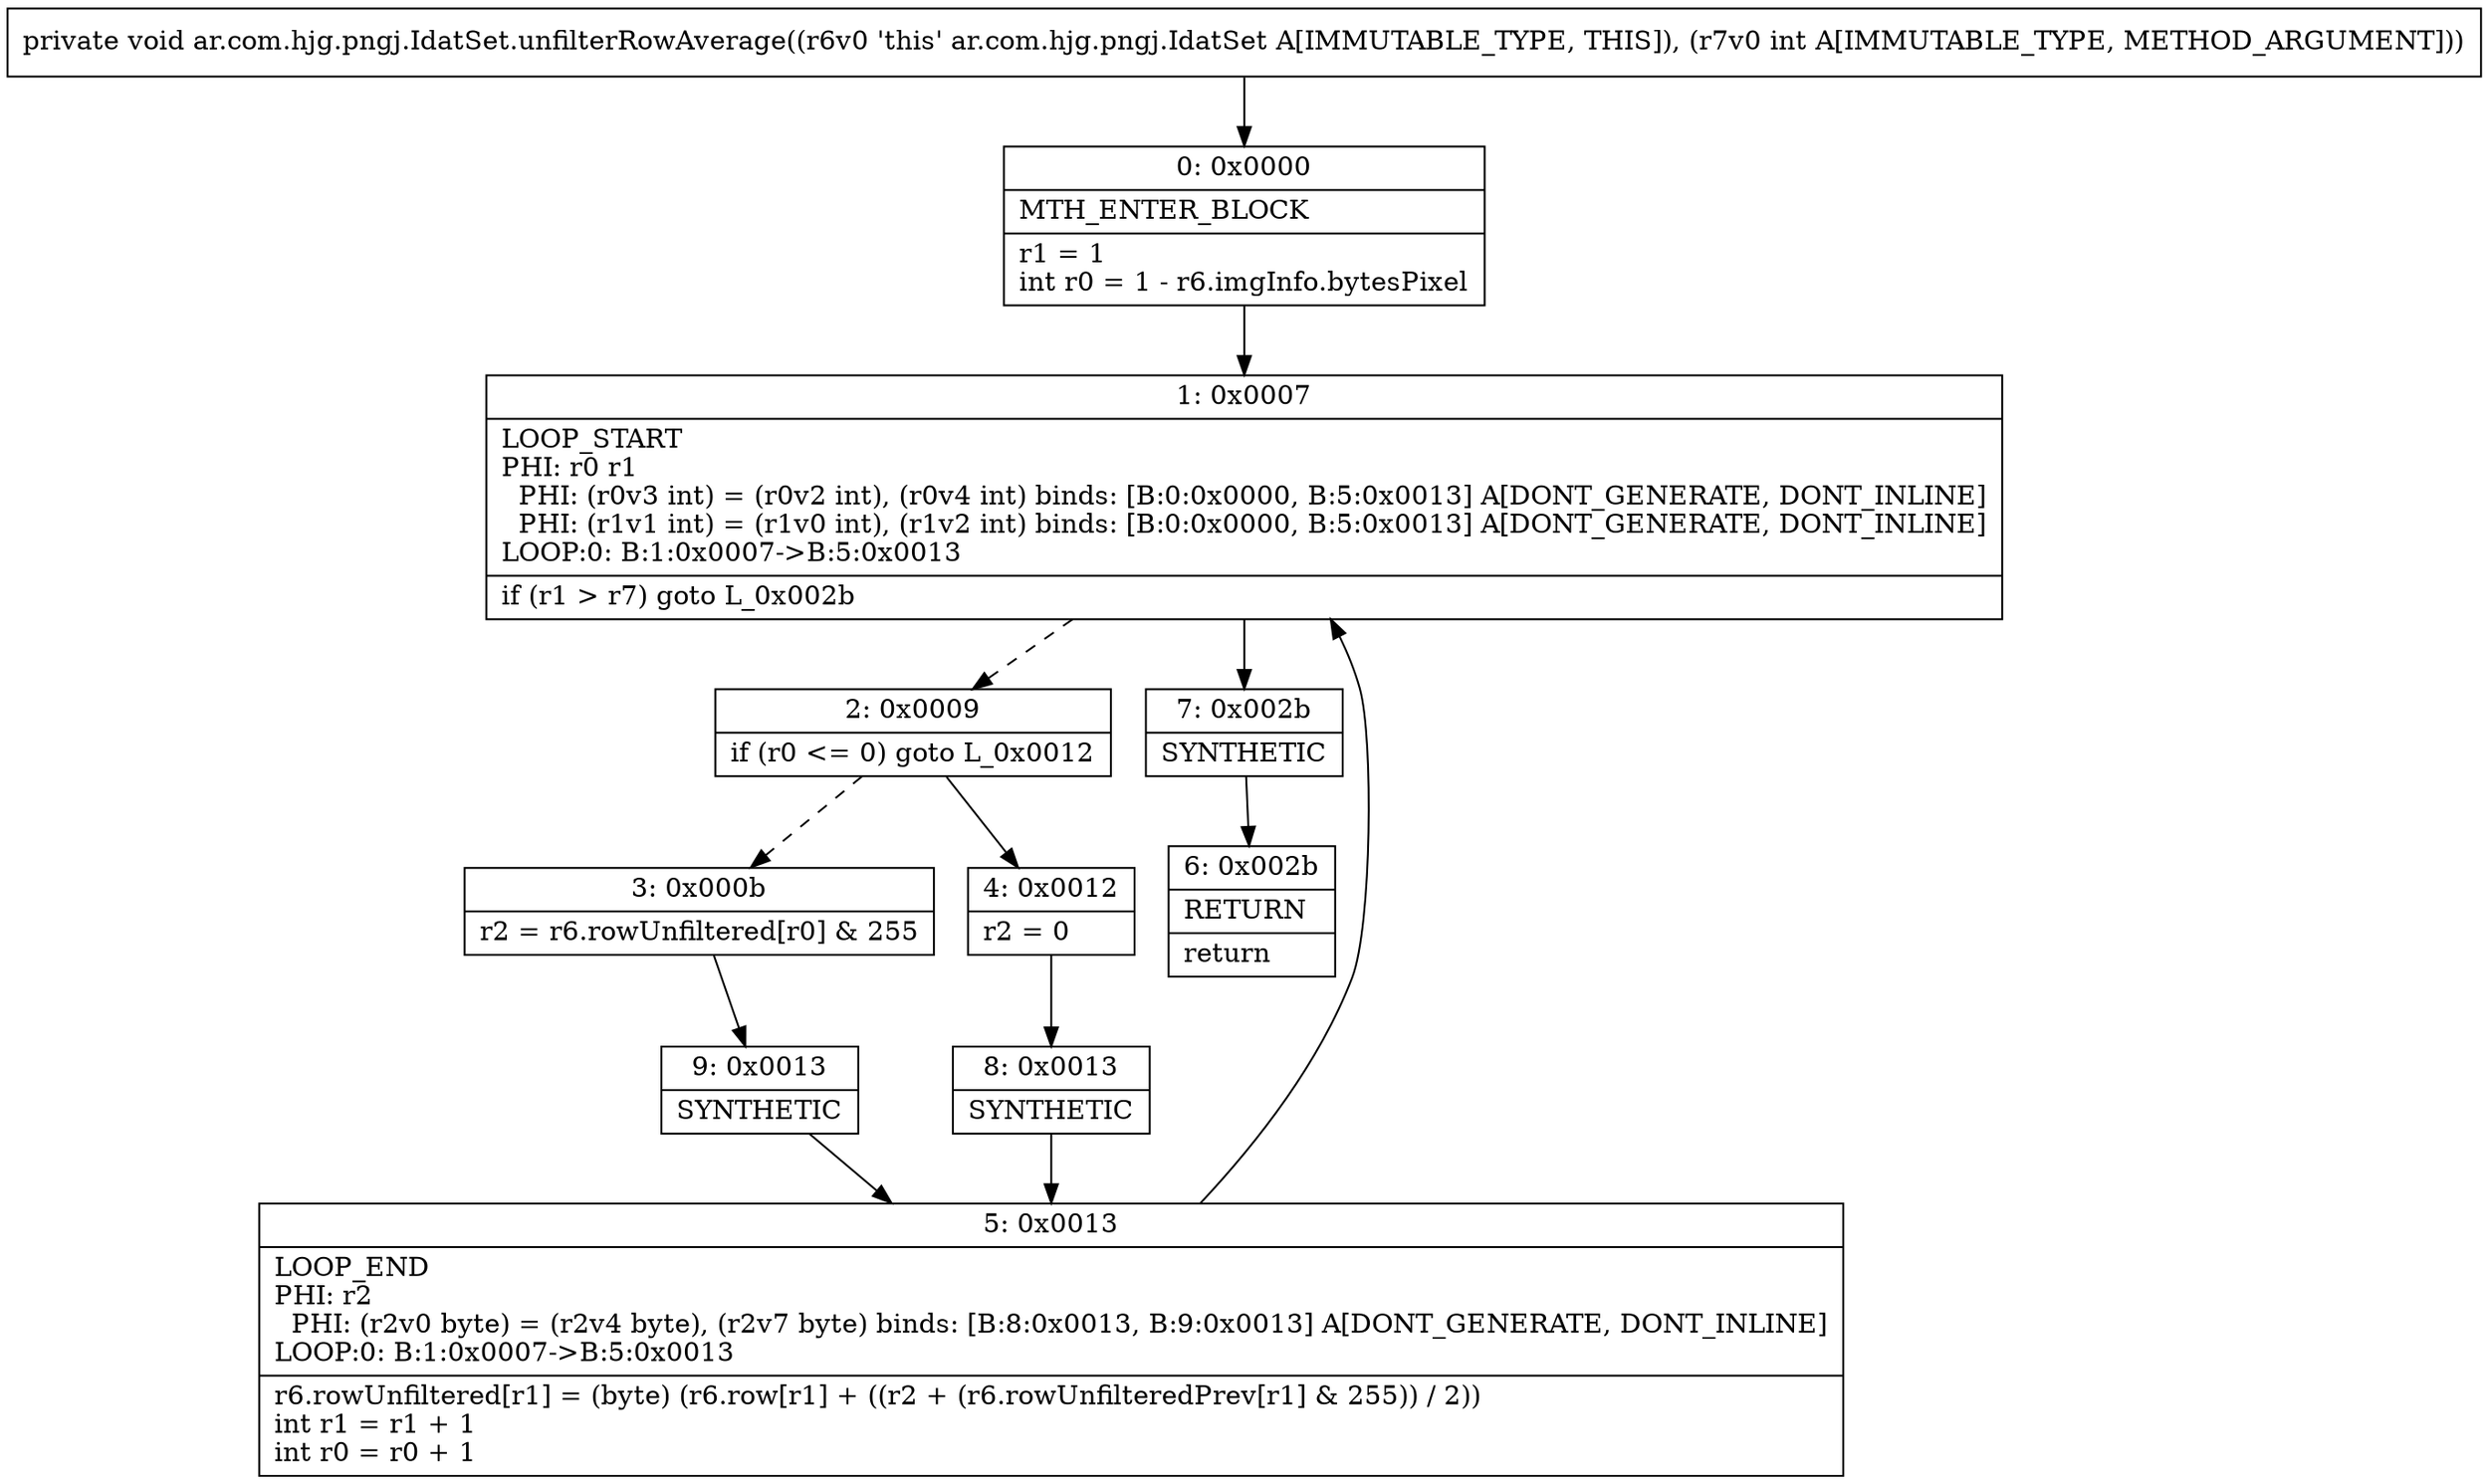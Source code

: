 digraph "CFG forar.com.hjg.pngj.IdatSet.unfilterRowAverage(I)V" {
Node_0 [shape=record,label="{0\:\ 0x0000|MTH_ENTER_BLOCK\l|r1 = 1\lint r0 = 1 \- r6.imgInfo.bytesPixel\l}"];
Node_1 [shape=record,label="{1\:\ 0x0007|LOOP_START\lPHI: r0 r1 \l  PHI: (r0v3 int) = (r0v2 int), (r0v4 int) binds: [B:0:0x0000, B:5:0x0013] A[DONT_GENERATE, DONT_INLINE]\l  PHI: (r1v1 int) = (r1v0 int), (r1v2 int) binds: [B:0:0x0000, B:5:0x0013] A[DONT_GENERATE, DONT_INLINE]\lLOOP:0: B:1:0x0007\-\>B:5:0x0013\l|if (r1 \> r7) goto L_0x002b\l}"];
Node_2 [shape=record,label="{2\:\ 0x0009|if (r0 \<= 0) goto L_0x0012\l}"];
Node_3 [shape=record,label="{3\:\ 0x000b|r2 = r6.rowUnfiltered[r0] & 255\l}"];
Node_4 [shape=record,label="{4\:\ 0x0012|r2 = 0\l}"];
Node_5 [shape=record,label="{5\:\ 0x0013|LOOP_END\lPHI: r2 \l  PHI: (r2v0 byte) = (r2v4 byte), (r2v7 byte) binds: [B:8:0x0013, B:9:0x0013] A[DONT_GENERATE, DONT_INLINE]\lLOOP:0: B:1:0x0007\-\>B:5:0x0013\l|r6.rowUnfiltered[r1] = (byte) (r6.row[r1] + ((r2 + (r6.rowUnfilteredPrev[r1] & 255)) \/ 2))\lint r1 = r1 + 1\lint r0 = r0 + 1\l}"];
Node_6 [shape=record,label="{6\:\ 0x002b|RETURN\l|return\l}"];
Node_7 [shape=record,label="{7\:\ 0x002b|SYNTHETIC\l}"];
Node_8 [shape=record,label="{8\:\ 0x0013|SYNTHETIC\l}"];
Node_9 [shape=record,label="{9\:\ 0x0013|SYNTHETIC\l}"];
MethodNode[shape=record,label="{private void ar.com.hjg.pngj.IdatSet.unfilterRowAverage((r6v0 'this' ar.com.hjg.pngj.IdatSet A[IMMUTABLE_TYPE, THIS]), (r7v0 int A[IMMUTABLE_TYPE, METHOD_ARGUMENT])) }"];
MethodNode -> Node_0;
Node_0 -> Node_1;
Node_1 -> Node_2[style=dashed];
Node_1 -> Node_7;
Node_2 -> Node_3[style=dashed];
Node_2 -> Node_4;
Node_3 -> Node_9;
Node_4 -> Node_8;
Node_5 -> Node_1;
Node_7 -> Node_6;
Node_8 -> Node_5;
Node_9 -> Node_5;
}

